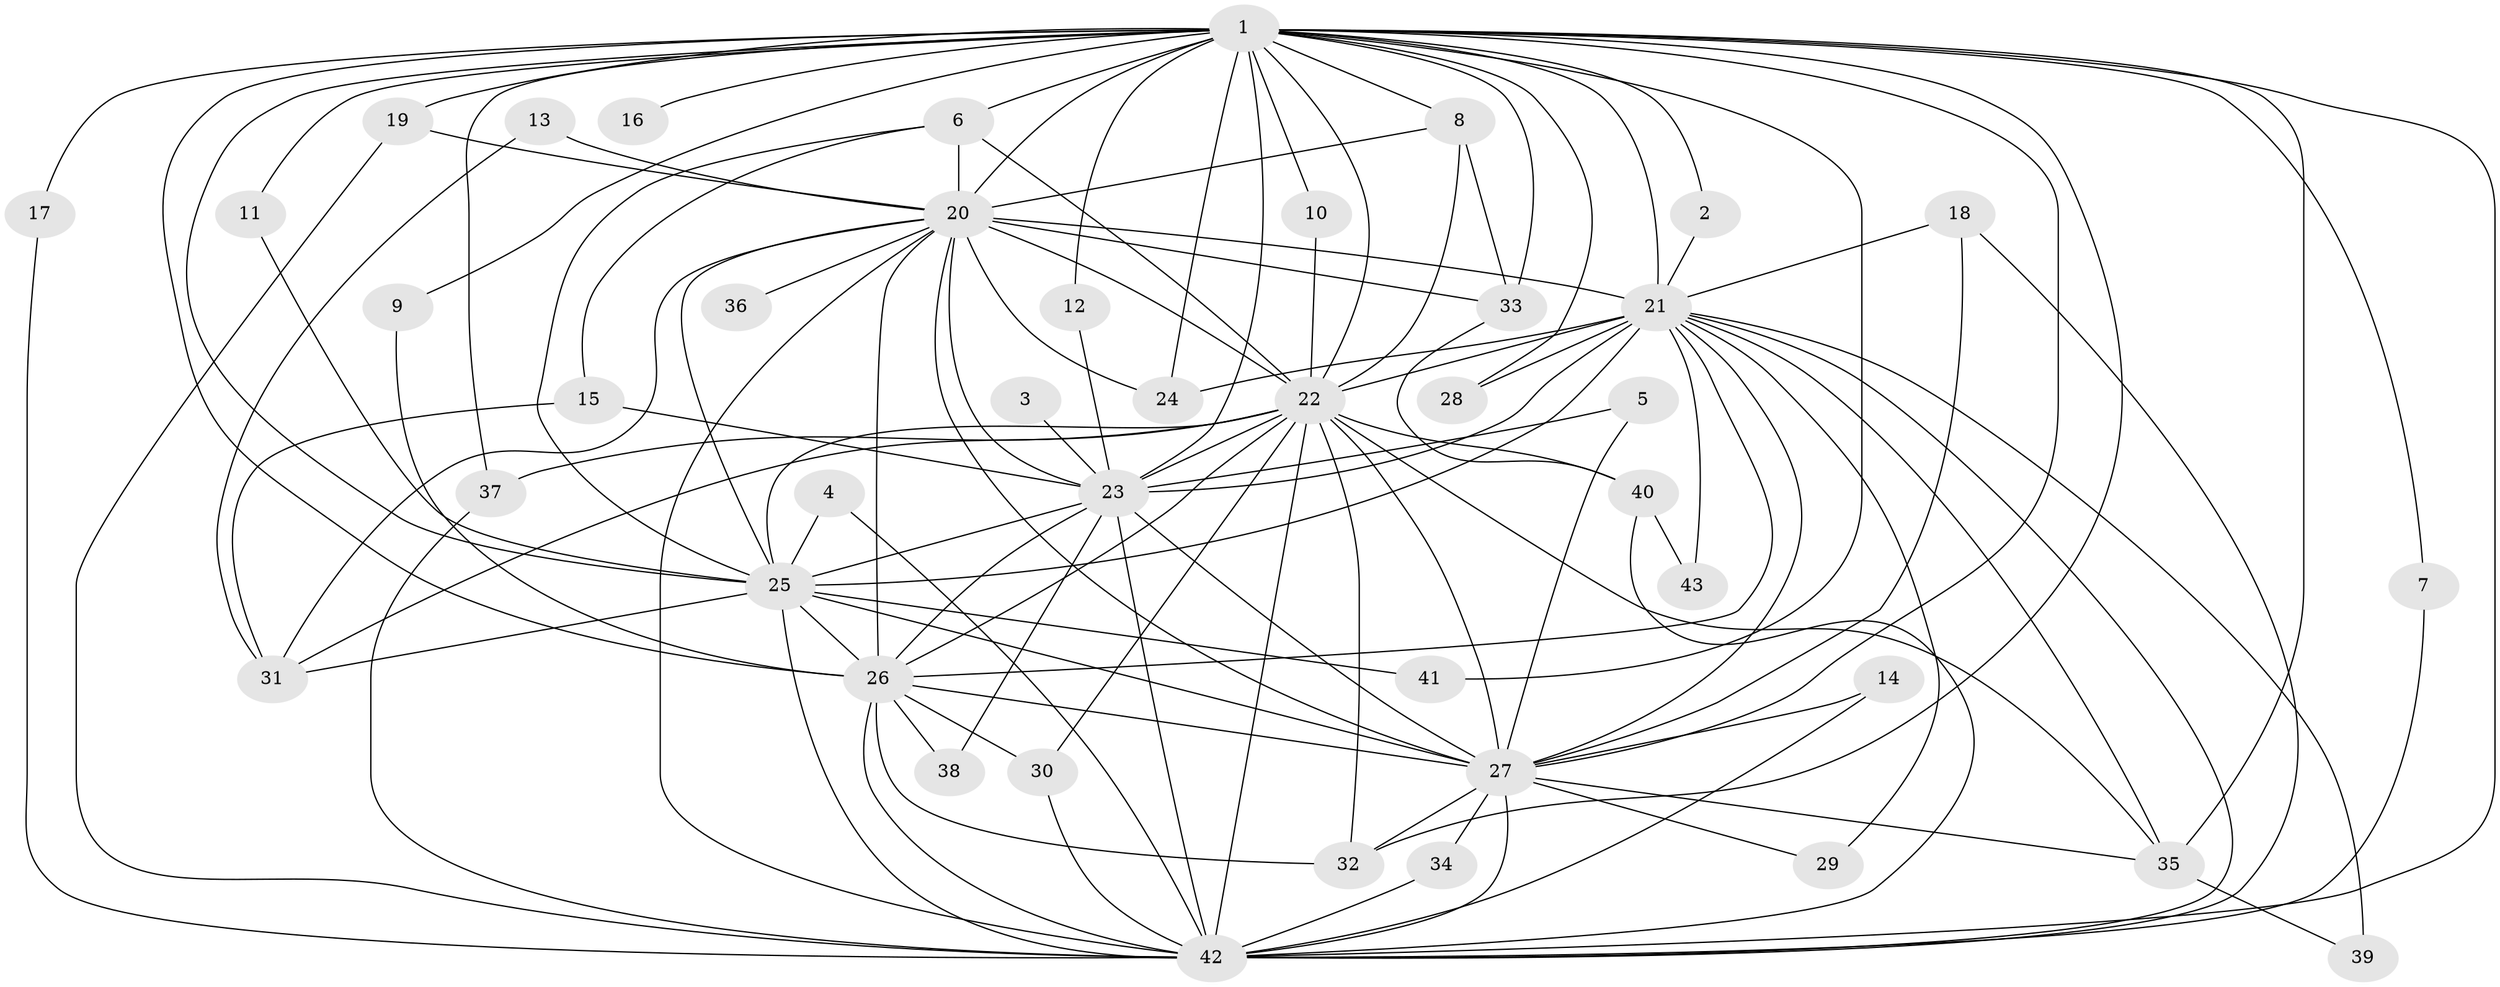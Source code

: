 // original degree distribution, {23: 0.023529411764705882, 24: 0.011764705882352941, 15: 0.023529411764705882, 17: 0.011764705882352941, 14: 0.011764705882352941, 21: 0.011764705882352941, 18: 0.011764705882352941, 19: 0.011764705882352941, 3: 0.2, 7: 0.011764705882352941, 2: 0.5529411764705883, 5: 0.03529411764705882, 6: 0.03529411764705882, 4: 0.047058823529411764}
// Generated by graph-tools (version 1.1) at 2025/25/03/09/25 03:25:41]
// undirected, 43 vertices, 117 edges
graph export_dot {
graph [start="1"]
  node [color=gray90,style=filled];
  1;
  2;
  3;
  4;
  5;
  6;
  7;
  8;
  9;
  10;
  11;
  12;
  13;
  14;
  15;
  16;
  17;
  18;
  19;
  20;
  21;
  22;
  23;
  24;
  25;
  26;
  27;
  28;
  29;
  30;
  31;
  32;
  33;
  34;
  35;
  36;
  37;
  38;
  39;
  40;
  41;
  42;
  43;
  1 -- 2 [weight=1.0];
  1 -- 6 [weight=1.0];
  1 -- 7 [weight=1.0];
  1 -- 8 [weight=1.0];
  1 -- 9 [weight=1.0];
  1 -- 10 [weight=1.0];
  1 -- 11 [weight=1.0];
  1 -- 12 [weight=1.0];
  1 -- 16 [weight=2.0];
  1 -- 17 [weight=1.0];
  1 -- 19 [weight=1.0];
  1 -- 20 [weight=4.0];
  1 -- 21 [weight=3.0];
  1 -- 22 [weight=2.0];
  1 -- 23 [weight=3.0];
  1 -- 24 [weight=3.0];
  1 -- 25 [weight=2.0];
  1 -- 26 [weight=2.0];
  1 -- 27 [weight=2.0];
  1 -- 28 [weight=1.0];
  1 -- 32 [weight=1.0];
  1 -- 33 [weight=2.0];
  1 -- 35 [weight=2.0];
  1 -- 37 [weight=2.0];
  1 -- 41 [weight=1.0];
  1 -- 42 [weight=2.0];
  2 -- 21 [weight=1.0];
  3 -- 23 [weight=1.0];
  4 -- 25 [weight=1.0];
  4 -- 42 [weight=1.0];
  5 -- 23 [weight=1.0];
  5 -- 27 [weight=1.0];
  6 -- 15 [weight=1.0];
  6 -- 20 [weight=1.0];
  6 -- 22 [weight=1.0];
  6 -- 25 [weight=1.0];
  7 -- 42 [weight=1.0];
  8 -- 20 [weight=1.0];
  8 -- 22 [weight=1.0];
  8 -- 33 [weight=1.0];
  9 -- 26 [weight=1.0];
  10 -- 22 [weight=1.0];
  11 -- 25 [weight=1.0];
  12 -- 23 [weight=1.0];
  13 -- 20 [weight=1.0];
  13 -- 31 [weight=1.0];
  14 -- 27 [weight=1.0];
  14 -- 42 [weight=1.0];
  15 -- 23 [weight=1.0];
  15 -- 31 [weight=1.0];
  17 -- 42 [weight=1.0];
  18 -- 21 [weight=1.0];
  18 -- 27 [weight=1.0];
  18 -- 42 [weight=1.0];
  19 -- 20 [weight=1.0];
  19 -- 42 [weight=1.0];
  20 -- 21 [weight=2.0];
  20 -- 22 [weight=1.0];
  20 -- 23 [weight=1.0];
  20 -- 24 [weight=1.0];
  20 -- 25 [weight=1.0];
  20 -- 26 [weight=1.0];
  20 -- 27 [weight=1.0];
  20 -- 31 [weight=1.0];
  20 -- 33 [weight=1.0];
  20 -- 36 [weight=2.0];
  20 -- 42 [weight=1.0];
  21 -- 22 [weight=1.0];
  21 -- 23 [weight=3.0];
  21 -- 24 [weight=1.0];
  21 -- 25 [weight=1.0];
  21 -- 26 [weight=2.0];
  21 -- 27 [weight=2.0];
  21 -- 28 [weight=1.0];
  21 -- 29 [weight=1.0];
  21 -- 35 [weight=1.0];
  21 -- 39 [weight=1.0];
  21 -- 42 [weight=1.0];
  21 -- 43 [weight=1.0];
  22 -- 23 [weight=1.0];
  22 -- 25 [weight=1.0];
  22 -- 26 [weight=1.0];
  22 -- 27 [weight=2.0];
  22 -- 30 [weight=1.0];
  22 -- 31 [weight=1.0];
  22 -- 32 [weight=1.0];
  22 -- 35 [weight=1.0];
  22 -- 37 [weight=1.0];
  22 -- 40 [weight=1.0];
  22 -- 42 [weight=2.0];
  23 -- 25 [weight=1.0];
  23 -- 26 [weight=1.0];
  23 -- 27 [weight=3.0];
  23 -- 38 [weight=1.0];
  23 -- 42 [weight=1.0];
  25 -- 26 [weight=1.0];
  25 -- 27 [weight=2.0];
  25 -- 31 [weight=1.0];
  25 -- 41 [weight=1.0];
  25 -- 42 [weight=1.0];
  26 -- 27 [weight=1.0];
  26 -- 30 [weight=1.0];
  26 -- 32 [weight=1.0];
  26 -- 38 [weight=1.0];
  26 -- 42 [weight=2.0];
  27 -- 29 [weight=1.0];
  27 -- 32 [weight=1.0];
  27 -- 34 [weight=1.0];
  27 -- 35 [weight=1.0];
  27 -- 42 [weight=1.0];
  30 -- 42 [weight=1.0];
  33 -- 40 [weight=2.0];
  34 -- 42 [weight=1.0];
  35 -- 39 [weight=1.0];
  37 -- 42 [weight=1.0];
  40 -- 42 [weight=1.0];
  40 -- 43 [weight=1.0];
}
